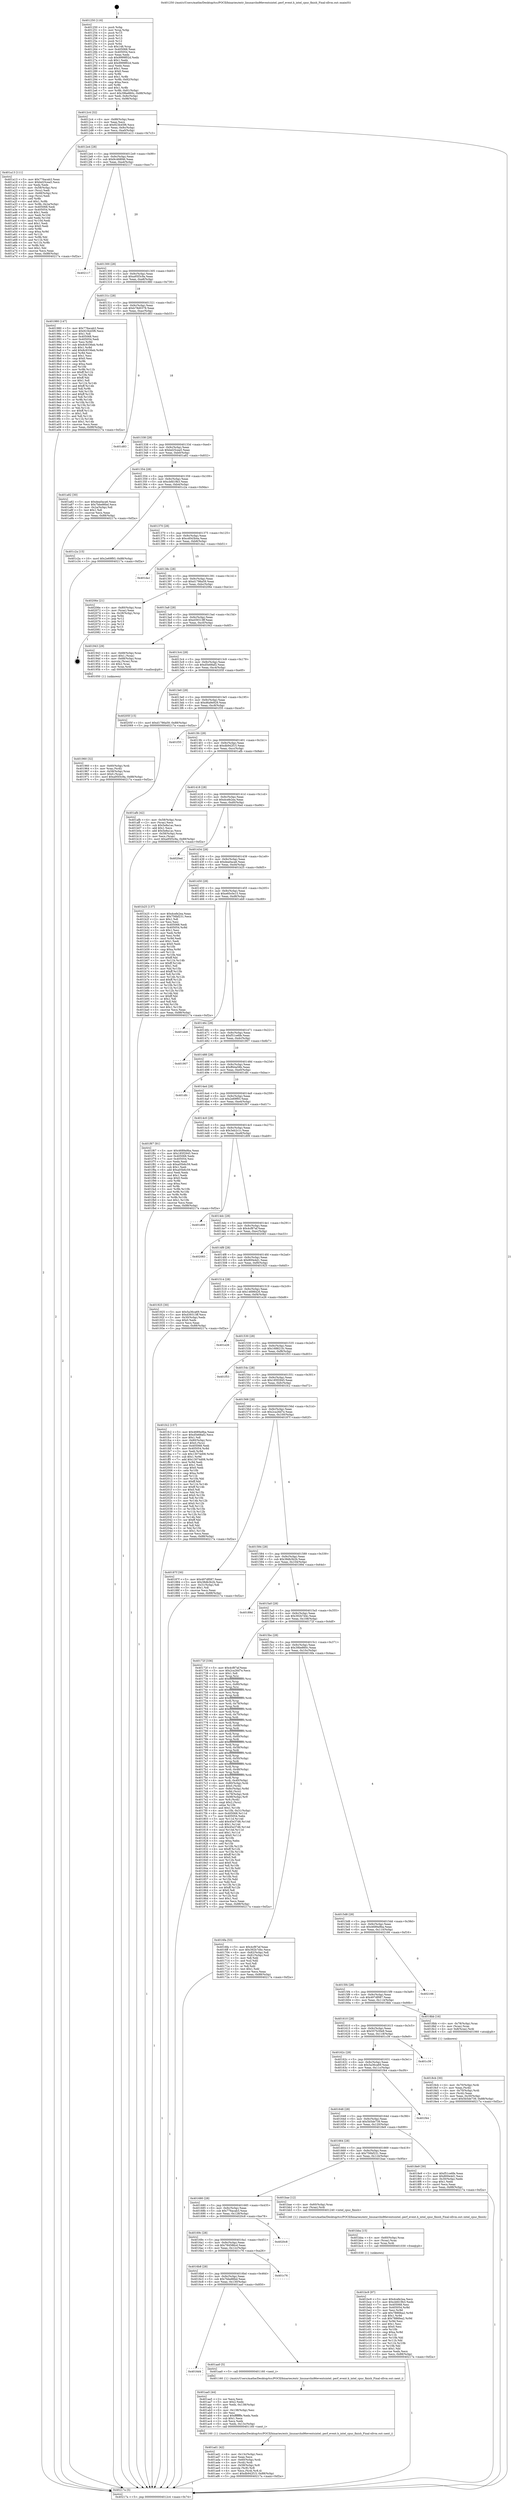 digraph "0x401250" {
  label = "0x401250 (/mnt/c/Users/mathe/Desktop/tcc/POCII/binaries/extr_linuxarchx86eventsintel..perf_event.h_intel_cpuc_finish_Final-ollvm.out::main(0))"
  labelloc = "t"
  node[shape=record]

  Entry [label="",width=0.3,height=0.3,shape=circle,fillcolor=black,style=filled]
  "0x4012c4" [label="{
     0x4012c4 [32]\l
     | [instrs]\l
     &nbsp;&nbsp;0x4012c4 \<+6\>: mov -0x88(%rbp),%eax\l
     &nbsp;&nbsp;0x4012ca \<+2\>: mov %eax,%ecx\l
     &nbsp;&nbsp;0x4012cc \<+6\>: sub $0x923b45f6,%ecx\l
     &nbsp;&nbsp;0x4012d2 \<+6\>: mov %eax,-0x9c(%rbp)\l
     &nbsp;&nbsp;0x4012d8 \<+6\>: mov %ecx,-0xa0(%rbp)\l
     &nbsp;&nbsp;0x4012de \<+6\>: je 0000000000401a13 \<main+0x7c3\>\l
  }"]
  "0x401a13" [label="{
     0x401a13 [111]\l
     | [instrs]\l
     &nbsp;&nbsp;0x401a13 \<+5\>: mov $0x776acab3,%eax\l
     &nbsp;&nbsp;0x401a18 \<+5\>: mov $0xbd25cea5,%ecx\l
     &nbsp;&nbsp;0x401a1d \<+2\>: xor %edx,%edx\l
     &nbsp;&nbsp;0x401a1f \<+4\>: mov -0x58(%rbp),%rsi\l
     &nbsp;&nbsp;0x401a23 \<+2\>: mov (%rsi),%edi\l
     &nbsp;&nbsp;0x401a25 \<+4\>: mov -0x68(%rbp),%rsi\l
     &nbsp;&nbsp;0x401a29 \<+2\>: cmp (%rsi),%edi\l
     &nbsp;&nbsp;0x401a2b \<+4\>: setl %r8b\l
     &nbsp;&nbsp;0x401a2f \<+4\>: and $0x1,%r8b\l
     &nbsp;&nbsp;0x401a33 \<+4\>: mov %r8b,-0x2a(%rbp)\l
     &nbsp;&nbsp;0x401a37 \<+7\>: mov 0x405068,%edi\l
     &nbsp;&nbsp;0x401a3e \<+8\>: mov 0x405054,%r9d\l
     &nbsp;&nbsp;0x401a46 \<+3\>: sub $0x1,%edx\l
     &nbsp;&nbsp;0x401a49 \<+3\>: mov %edi,%r10d\l
     &nbsp;&nbsp;0x401a4c \<+3\>: add %edx,%r10d\l
     &nbsp;&nbsp;0x401a4f \<+4\>: imul %r10d,%edi\l
     &nbsp;&nbsp;0x401a53 \<+3\>: and $0x1,%edi\l
     &nbsp;&nbsp;0x401a56 \<+3\>: cmp $0x0,%edi\l
     &nbsp;&nbsp;0x401a59 \<+4\>: sete %r8b\l
     &nbsp;&nbsp;0x401a5d \<+4\>: cmp $0xa,%r9d\l
     &nbsp;&nbsp;0x401a61 \<+4\>: setl %r11b\l
     &nbsp;&nbsp;0x401a65 \<+3\>: mov %r8b,%bl\l
     &nbsp;&nbsp;0x401a68 \<+3\>: and %r11b,%bl\l
     &nbsp;&nbsp;0x401a6b \<+3\>: xor %r11b,%r8b\l
     &nbsp;&nbsp;0x401a6e \<+3\>: or %r8b,%bl\l
     &nbsp;&nbsp;0x401a71 \<+3\>: test $0x1,%bl\l
     &nbsp;&nbsp;0x401a74 \<+3\>: cmovne %ecx,%eax\l
     &nbsp;&nbsp;0x401a77 \<+6\>: mov %eax,-0x88(%rbp)\l
     &nbsp;&nbsp;0x401a7d \<+5\>: jmp 000000000040217a \<main+0xf2a\>\l
  }"]
  "0x4012e4" [label="{
     0x4012e4 [28]\l
     | [instrs]\l
     &nbsp;&nbsp;0x4012e4 \<+5\>: jmp 00000000004012e9 \<main+0x99\>\l
     &nbsp;&nbsp;0x4012e9 \<+6\>: mov -0x9c(%rbp),%eax\l
     &nbsp;&nbsp;0x4012ef \<+5\>: sub $0x9c468f46,%eax\l
     &nbsp;&nbsp;0x4012f4 \<+6\>: mov %eax,-0xa4(%rbp)\l
     &nbsp;&nbsp;0x4012fa \<+6\>: je 0000000000402117 \<main+0xec7\>\l
  }"]
  Exit [label="",width=0.3,height=0.3,shape=circle,fillcolor=black,style=filled,peripheries=2]
  "0x402117" [label="{
     0x402117\l
  }", style=dashed]
  "0x401300" [label="{
     0x401300 [28]\l
     | [instrs]\l
     &nbsp;&nbsp;0x401300 \<+5\>: jmp 0000000000401305 \<main+0xb5\>\l
     &nbsp;&nbsp;0x401305 \<+6\>: mov -0x9c(%rbp),%eax\l
     &nbsp;&nbsp;0x40130b \<+5\>: sub $0xa95f3c9a,%eax\l
     &nbsp;&nbsp;0x401310 \<+6\>: mov %eax,-0xa8(%rbp)\l
     &nbsp;&nbsp;0x401316 \<+6\>: je 0000000000401980 \<main+0x730\>\l
  }"]
  "0x401bc9" [label="{
     0x401bc9 [97]\l
     | [instrs]\l
     &nbsp;&nbsp;0x401bc9 \<+5\>: mov $0xdcefe2ea,%ecx\l
     &nbsp;&nbsp;0x401bce \<+5\>: mov $0xcbfd19b3,%edx\l
     &nbsp;&nbsp;0x401bd3 \<+7\>: mov 0x405068,%esi\l
     &nbsp;&nbsp;0x401bda \<+8\>: mov 0x405054,%r8d\l
     &nbsp;&nbsp;0x401be2 \<+3\>: mov %esi,%r9d\l
     &nbsp;&nbsp;0x401be5 \<+7\>: add $0x7886fea2,%r9d\l
     &nbsp;&nbsp;0x401bec \<+4\>: sub $0x1,%r9d\l
     &nbsp;&nbsp;0x401bf0 \<+7\>: sub $0x7886fea2,%r9d\l
     &nbsp;&nbsp;0x401bf7 \<+4\>: imul %r9d,%esi\l
     &nbsp;&nbsp;0x401bfb \<+3\>: and $0x1,%esi\l
     &nbsp;&nbsp;0x401bfe \<+3\>: cmp $0x0,%esi\l
     &nbsp;&nbsp;0x401c01 \<+4\>: sete %r10b\l
     &nbsp;&nbsp;0x401c05 \<+4\>: cmp $0xa,%r8d\l
     &nbsp;&nbsp;0x401c09 \<+4\>: setl %r11b\l
     &nbsp;&nbsp;0x401c0d \<+3\>: mov %r10b,%bl\l
     &nbsp;&nbsp;0x401c10 \<+3\>: and %r11b,%bl\l
     &nbsp;&nbsp;0x401c13 \<+3\>: xor %r11b,%r10b\l
     &nbsp;&nbsp;0x401c16 \<+3\>: or %r10b,%bl\l
     &nbsp;&nbsp;0x401c19 \<+3\>: test $0x1,%bl\l
     &nbsp;&nbsp;0x401c1c \<+3\>: cmovne %edx,%ecx\l
     &nbsp;&nbsp;0x401c1f \<+6\>: mov %ecx,-0x88(%rbp)\l
     &nbsp;&nbsp;0x401c25 \<+5\>: jmp 000000000040217a \<main+0xf2a\>\l
  }"]
  "0x401980" [label="{
     0x401980 [147]\l
     | [instrs]\l
     &nbsp;&nbsp;0x401980 \<+5\>: mov $0x776acab3,%eax\l
     &nbsp;&nbsp;0x401985 \<+5\>: mov $0x923b45f6,%ecx\l
     &nbsp;&nbsp;0x40198a \<+2\>: mov $0x1,%dl\l
     &nbsp;&nbsp;0x40198c \<+7\>: mov 0x405068,%esi\l
     &nbsp;&nbsp;0x401993 \<+7\>: mov 0x405054,%edi\l
     &nbsp;&nbsp;0x40199a \<+3\>: mov %esi,%r8d\l
     &nbsp;&nbsp;0x40199d \<+7\>: sub $0x8c9336eb,%r8d\l
     &nbsp;&nbsp;0x4019a4 \<+4\>: sub $0x1,%r8d\l
     &nbsp;&nbsp;0x4019a8 \<+7\>: add $0x8c9336eb,%r8d\l
     &nbsp;&nbsp;0x4019af \<+4\>: imul %r8d,%esi\l
     &nbsp;&nbsp;0x4019b3 \<+3\>: and $0x1,%esi\l
     &nbsp;&nbsp;0x4019b6 \<+3\>: cmp $0x0,%esi\l
     &nbsp;&nbsp;0x4019b9 \<+4\>: sete %r9b\l
     &nbsp;&nbsp;0x4019bd \<+3\>: cmp $0xa,%edi\l
     &nbsp;&nbsp;0x4019c0 \<+4\>: setl %r10b\l
     &nbsp;&nbsp;0x4019c4 \<+3\>: mov %r9b,%r11b\l
     &nbsp;&nbsp;0x4019c7 \<+4\>: xor $0xff,%r11b\l
     &nbsp;&nbsp;0x4019cb \<+3\>: mov %r10b,%bl\l
     &nbsp;&nbsp;0x4019ce \<+3\>: xor $0xff,%bl\l
     &nbsp;&nbsp;0x4019d1 \<+3\>: xor $0x1,%dl\l
     &nbsp;&nbsp;0x4019d4 \<+3\>: mov %r11b,%r14b\l
     &nbsp;&nbsp;0x4019d7 \<+4\>: and $0xff,%r14b\l
     &nbsp;&nbsp;0x4019db \<+3\>: and %dl,%r9b\l
     &nbsp;&nbsp;0x4019de \<+3\>: mov %bl,%r15b\l
     &nbsp;&nbsp;0x4019e1 \<+4\>: and $0xff,%r15b\l
     &nbsp;&nbsp;0x4019e5 \<+3\>: and %dl,%r10b\l
     &nbsp;&nbsp;0x4019e8 \<+3\>: or %r9b,%r14b\l
     &nbsp;&nbsp;0x4019eb \<+3\>: or %r10b,%r15b\l
     &nbsp;&nbsp;0x4019ee \<+3\>: xor %r15b,%r14b\l
     &nbsp;&nbsp;0x4019f1 \<+3\>: or %bl,%r11b\l
     &nbsp;&nbsp;0x4019f4 \<+4\>: xor $0xff,%r11b\l
     &nbsp;&nbsp;0x4019f8 \<+3\>: or $0x1,%dl\l
     &nbsp;&nbsp;0x4019fb \<+3\>: and %dl,%r11b\l
     &nbsp;&nbsp;0x4019fe \<+3\>: or %r11b,%r14b\l
     &nbsp;&nbsp;0x401a01 \<+4\>: test $0x1,%r14b\l
     &nbsp;&nbsp;0x401a05 \<+3\>: cmovne %ecx,%eax\l
     &nbsp;&nbsp;0x401a08 \<+6\>: mov %eax,-0x88(%rbp)\l
     &nbsp;&nbsp;0x401a0e \<+5\>: jmp 000000000040217a \<main+0xf2a\>\l
  }"]
  "0x40131c" [label="{
     0x40131c [28]\l
     | [instrs]\l
     &nbsp;&nbsp;0x40131c \<+5\>: jmp 0000000000401321 \<main+0xd1\>\l
     &nbsp;&nbsp;0x401321 \<+6\>: mov -0x9c(%rbp),%eax\l
     &nbsp;&nbsp;0x401327 \<+5\>: sub $0xb78d0378,%eax\l
     &nbsp;&nbsp;0x40132c \<+6\>: mov %eax,-0xac(%rbp)\l
     &nbsp;&nbsp;0x401332 \<+6\>: je 0000000000401d83 \<main+0xb33\>\l
  }"]
  "0x401bba" [label="{
     0x401bba [15]\l
     | [instrs]\l
     &nbsp;&nbsp;0x401bba \<+4\>: mov -0x60(%rbp),%rax\l
     &nbsp;&nbsp;0x401bbe \<+3\>: mov (%rax),%rax\l
     &nbsp;&nbsp;0x401bc1 \<+3\>: mov %rax,%rdi\l
     &nbsp;&nbsp;0x401bc4 \<+5\>: call 0000000000401030 \<free@plt\>\l
     | [calls]\l
     &nbsp;&nbsp;0x401030 \{1\} (unknown)\l
  }"]
  "0x401d83" [label="{
     0x401d83\l
  }", style=dashed]
  "0x401338" [label="{
     0x401338 [28]\l
     | [instrs]\l
     &nbsp;&nbsp;0x401338 \<+5\>: jmp 000000000040133d \<main+0xed\>\l
     &nbsp;&nbsp;0x40133d \<+6\>: mov -0x9c(%rbp),%eax\l
     &nbsp;&nbsp;0x401343 \<+5\>: sub $0xbd25cea5,%eax\l
     &nbsp;&nbsp;0x401348 \<+6\>: mov %eax,-0xb0(%rbp)\l
     &nbsp;&nbsp;0x40134e \<+6\>: je 0000000000401a82 \<main+0x832\>\l
  }"]
  "0x401ad1" [label="{
     0x401ad1 [42]\l
     | [instrs]\l
     &nbsp;&nbsp;0x401ad1 \<+6\>: mov -0x13c(%rbp),%ecx\l
     &nbsp;&nbsp;0x401ad7 \<+3\>: imul %eax,%ecx\l
     &nbsp;&nbsp;0x401ada \<+4\>: mov -0x60(%rbp),%rdi\l
     &nbsp;&nbsp;0x401ade \<+3\>: mov (%rdi),%rdi\l
     &nbsp;&nbsp;0x401ae1 \<+4\>: mov -0x58(%rbp),%r8\l
     &nbsp;&nbsp;0x401ae5 \<+3\>: movslq (%r8),%r8\l
     &nbsp;&nbsp;0x401ae8 \<+4\>: mov %ecx,(%rdi,%r8,4)\l
     &nbsp;&nbsp;0x401aec \<+10\>: movl $0xdb942f15,-0x88(%rbp)\l
     &nbsp;&nbsp;0x401af6 \<+5\>: jmp 000000000040217a \<main+0xf2a\>\l
  }"]
  "0x401a82" [label="{
     0x401a82 [30]\l
     | [instrs]\l
     &nbsp;&nbsp;0x401a82 \<+5\>: mov $0xdea0aca6,%eax\l
     &nbsp;&nbsp;0x401a87 \<+5\>: mov $0x7bbe86bd,%ecx\l
     &nbsp;&nbsp;0x401a8c \<+3\>: mov -0x2a(%rbp),%dl\l
     &nbsp;&nbsp;0x401a8f \<+3\>: test $0x1,%dl\l
     &nbsp;&nbsp;0x401a92 \<+3\>: cmovne %ecx,%eax\l
     &nbsp;&nbsp;0x401a95 \<+6\>: mov %eax,-0x88(%rbp)\l
     &nbsp;&nbsp;0x401a9b \<+5\>: jmp 000000000040217a \<main+0xf2a\>\l
  }"]
  "0x401354" [label="{
     0x401354 [28]\l
     | [instrs]\l
     &nbsp;&nbsp;0x401354 \<+5\>: jmp 0000000000401359 \<main+0x109\>\l
     &nbsp;&nbsp;0x401359 \<+6\>: mov -0x9c(%rbp),%eax\l
     &nbsp;&nbsp;0x40135f \<+5\>: sub $0xcbfd19b3,%eax\l
     &nbsp;&nbsp;0x401364 \<+6\>: mov %eax,-0xb4(%rbp)\l
     &nbsp;&nbsp;0x40136a \<+6\>: je 0000000000401c2a \<main+0x9da\>\l
  }"]
  "0x401aa5" [label="{
     0x401aa5 [44]\l
     | [instrs]\l
     &nbsp;&nbsp;0x401aa5 \<+2\>: xor %ecx,%ecx\l
     &nbsp;&nbsp;0x401aa7 \<+5\>: mov $0x2,%edx\l
     &nbsp;&nbsp;0x401aac \<+6\>: mov %edx,-0x138(%rbp)\l
     &nbsp;&nbsp;0x401ab2 \<+1\>: cltd\l
     &nbsp;&nbsp;0x401ab3 \<+6\>: mov -0x138(%rbp),%esi\l
     &nbsp;&nbsp;0x401ab9 \<+2\>: idiv %esi\l
     &nbsp;&nbsp;0x401abb \<+6\>: imul $0xfffffffe,%edx,%edx\l
     &nbsp;&nbsp;0x401ac1 \<+3\>: sub $0x1,%ecx\l
     &nbsp;&nbsp;0x401ac4 \<+2\>: sub %ecx,%edx\l
     &nbsp;&nbsp;0x401ac6 \<+6\>: mov %edx,-0x13c(%rbp)\l
     &nbsp;&nbsp;0x401acc \<+5\>: call 0000000000401160 \<next_i\>\l
     | [calls]\l
     &nbsp;&nbsp;0x401160 \{1\} (/mnt/c/Users/mathe/Desktop/tcc/POCII/binaries/extr_linuxarchx86eventsintel..perf_event.h_intel_cpuc_finish_Final-ollvm.out::next_i)\l
  }"]
  "0x401c2a" [label="{
     0x401c2a [15]\l
     | [instrs]\l
     &nbsp;&nbsp;0x401c2a \<+10\>: movl $0x2e69f93,-0x88(%rbp)\l
     &nbsp;&nbsp;0x401c34 \<+5\>: jmp 000000000040217a \<main+0xf2a\>\l
  }"]
  "0x401370" [label="{
     0x401370 [28]\l
     | [instrs]\l
     &nbsp;&nbsp;0x401370 \<+5\>: jmp 0000000000401375 \<main+0x125\>\l
     &nbsp;&nbsp;0x401375 \<+6\>: mov -0x9c(%rbp),%eax\l
     &nbsp;&nbsp;0x40137b \<+5\>: sub $0xcd043b4a,%eax\l
     &nbsp;&nbsp;0x401380 \<+6\>: mov %eax,-0xb8(%rbp)\l
     &nbsp;&nbsp;0x401386 \<+6\>: je 0000000000401da1 \<main+0xb51\>\l
  }"]
  "0x4016d4" [label="{
     0x4016d4\l
  }", style=dashed]
  "0x401da1" [label="{
     0x401da1\l
  }", style=dashed]
  "0x40138c" [label="{
     0x40138c [28]\l
     | [instrs]\l
     &nbsp;&nbsp;0x40138c \<+5\>: jmp 0000000000401391 \<main+0x141\>\l
     &nbsp;&nbsp;0x401391 \<+6\>: mov -0x9c(%rbp),%eax\l
     &nbsp;&nbsp;0x401397 \<+5\>: sub $0xd1786a59,%eax\l
     &nbsp;&nbsp;0x40139c \<+6\>: mov %eax,-0xbc(%rbp)\l
     &nbsp;&nbsp;0x4013a2 \<+6\>: je 000000000040206e \<main+0xe1e\>\l
  }"]
  "0x401aa0" [label="{
     0x401aa0 [5]\l
     | [instrs]\l
     &nbsp;&nbsp;0x401aa0 \<+5\>: call 0000000000401160 \<next_i\>\l
     | [calls]\l
     &nbsp;&nbsp;0x401160 \{1\} (/mnt/c/Users/mathe/Desktop/tcc/POCII/binaries/extr_linuxarchx86eventsintel..perf_event.h_intel_cpuc_finish_Final-ollvm.out::next_i)\l
  }"]
  "0x40206e" [label="{
     0x40206e [21]\l
     | [instrs]\l
     &nbsp;&nbsp;0x40206e \<+4\>: mov -0x80(%rbp),%rax\l
     &nbsp;&nbsp;0x402072 \<+2\>: mov (%rax),%eax\l
     &nbsp;&nbsp;0x402074 \<+4\>: lea -0x28(%rbp),%rsp\l
     &nbsp;&nbsp;0x402078 \<+1\>: pop %rbx\l
     &nbsp;&nbsp;0x402079 \<+2\>: pop %r12\l
     &nbsp;&nbsp;0x40207b \<+2\>: pop %r13\l
     &nbsp;&nbsp;0x40207d \<+2\>: pop %r14\l
     &nbsp;&nbsp;0x40207f \<+2\>: pop %r15\l
     &nbsp;&nbsp;0x402081 \<+1\>: pop %rbp\l
     &nbsp;&nbsp;0x402082 \<+1\>: ret\l
  }"]
  "0x4013a8" [label="{
     0x4013a8 [28]\l
     | [instrs]\l
     &nbsp;&nbsp;0x4013a8 \<+5\>: jmp 00000000004013ad \<main+0x15d\>\l
     &nbsp;&nbsp;0x4013ad \<+6\>: mov -0x9c(%rbp),%eax\l
     &nbsp;&nbsp;0x4013b3 \<+5\>: sub $0xd39313ff,%eax\l
     &nbsp;&nbsp;0x4013b8 \<+6\>: mov %eax,-0xc0(%rbp)\l
     &nbsp;&nbsp;0x4013be \<+6\>: je 0000000000401943 \<main+0x6f3\>\l
  }"]
  "0x4016b8" [label="{
     0x4016b8 [28]\l
     | [instrs]\l
     &nbsp;&nbsp;0x4016b8 \<+5\>: jmp 00000000004016bd \<main+0x46d\>\l
     &nbsp;&nbsp;0x4016bd \<+6\>: mov -0x9c(%rbp),%eax\l
     &nbsp;&nbsp;0x4016c3 \<+5\>: sub $0x7bbe86bd,%eax\l
     &nbsp;&nbsp;0x4016c8 \<+6\>: mov %eax,-0x130(%rbp)\l
     &nbsp;&nbsp;0x4016ce \<+6\>: je 0000000000401aa0 \<main+0x850\>\l
  }"]
  "0x401943" [label="{
     0x401943 [29]\l
     | [instrs]\l
     &nbsp;&nbsp;0x401943 \<+4\>: mov -0x68(%rbp),%rax\l
     &nbsp;&nbsp;0x401947 \<+6\>: movl $0x1,(%rax)\l
     &nbsp;&nbsp;0x40194d \<+4\>: mov -0x68(%rbp),%rax\l
     &nbsp;&nbsp;0x401951 \<+3\>: movslq (%rax),%rax\l
     &nbsp;&nbsp;0x401954 \<+4\>: shl $0x2,%rax\l
     &nbsp;&nbsp;0x401958 \<+3\>: mov %rax,%rdi\l
     &nbsp;&nbsp;0x40195b \<+5\>: call 0000000000401050 \<malloc@plt\>\l
     | [calls]\l
     &nbsp;&nbsp;0x401050 \{1\} (unknown)\l
  }"]
  "0x4013c4" [label="{
     0x4013c4 [28]\l
     | [instrs]\l
     &nbsp;&nbsp;0x4013c4 \<+5\>: jmp 00000000004013c9 \<main+0x179\>\l
     &nbsp;&nbsp;0x4013c9 \<+6\>: mov -0x9c(%rbp),%eax\l
     &nbsp;&nbsp;0x4013cf \<+5\>: sub $0xd5e68af2,%eax\l
     &nbsp;&nbsp;0x4013d4 \<+6\>: mov %eax,-0xc4(%rbp)\l
     &nbsp;&nbsp;0x4013da \<+6\>: je 000000000040205f \<main+0xe0f\>\l
  }"]
  "0x401c76" [label="{
     0x401c76\l
  }", style=dashed]
  "0x40205f" [label="{
     0x40205f [15]\l
     | [instrs]\l
     &nbsp;&nbsp;0x40205f \<+10\>: movl $0xd1786a59,-0x88(%rbp)\l
     &nbsp;&nbsp;0x402069 \<+5\>: jmp 000000000040217a \<main+0xf2a\>\l
  }"]
  "0x4013e0" [label="{
     0x4013e0 [28]\l
     | [instrs]\l
     &nbsp;&nbsp;0x4013e0 \<+5\>: jmp 00000000004013e5 \<main+0x195\>\l
     &nbsp;&nbsp;0x4013e5 \<+6\>: mov -0x9c(%rbp),%eax\l
     &nbsp;&nbsp;0x4013eb \<+5\>: sub $0xd6a9e929,%eax\l
     &nbsp;&nbsp;0x4013f0 \<+6\>: mov %eax,-0xc8(%rbp)\l
     &nbsp;&nbsp;0x4013f6 \<+6\>: je 0000000000401f35 \<main+0xce5\>\l
  }"]
  "0x40169c" [label="{
     0x40169c [28]\l
     | [instrs]\l
     &nbsp;&nbsp;0x40169c \<+5\>: jmp 00000000004016a1 \<main+0x451\>\l
     &nbsp;&nbsp;0x4016a1 \<+6\>: mov -0x9c(%rbp),%eax\l
     &nbsp;&nbsp;0x4016a7 \<+5\>: sub $0x784586cd,%eax\l
     &nbsp;&nbsp;0x4016ac \<+6\>: mov %eax,-0x12c(%rbp)\l
     &nbsp;&nbsp;0x4016b2 \<+6\>: je 0000000000401c76 \<main+0xa26\>\l
  }"]
  "0x401f35" [label="{
     0x401f35\l
  }", style=dashed]
  "0x4013fc" [label="{
     0x4013fc [28]\l
     | [instrs]\l
     &nbsp;&nbsp;0x4013fc \<+5\>: jmp 0000000000401401 \<main+0x1b1\>\l
     &nbsp;&nbsp;0x401401 \<+6\>: mov -0x9c(%rbp),%eax\l
     &nbsp;&nbsp;0x401407 \<+5\>: sub $0xdb942f15,%eax\l
     &nbsp;&nbsp;0x40140c \<+6\>: mov %eax,-0xcc(%rbp)\l
     &nbsp;&nbsp;0x401412 \<+6\>: je 0000000000401afb \<main+0x8ab\>\l
  }"]
  "0x4020c8" [label="{
     0x4020c8\l
  }", style=dashed]
  "0x401afb" [label="{
     0x401afb [42]\l
     | [instrs]\l
     &nbsp;&nbsp;0x401afb \<+4\>: mov -0x58(%rbp),%rax\l
     &nbsp;&nbsp;0x401aff \<+2\>: mov (%rax),%ecx\l
     &nbsp;&nbsp;0x401b01 \<+6\>: sub $0x5e8a1ac,%ecx\l
     &nbsp;&nbsp;0x401b07 \<+3\>: add $0x1,%ecx\l
     &nbsp;&nbsp;0x401b0a \<+6\>: add $0x5e8a1ac,%ecx\l
     &nbsp;&nbsp;0x401b10 \<+4\>: mov -0x58(%rbp),%rax\l
     &nbsp;&nbsp;0x401b14 \<+2\>: mov %ecx,(%rax)\l
     &nbsp;&nbsp;0x401b16 \<+10\>: movl $0xa95f3c9a,-0x88(%rbp)\l
     &nbsp;&nbsp;0x401b20 \<+5\>: jmp 000000000040217a \<main+0xf2a\>\l
  }"]
  "0x401418" [label="{
     0x401418 [28]\l
     | [instrs]\l
     &nbsp;&nbsp;0x401418 \<+5\>: jmp 000000000040141d \<main+0x1cd\>\l
     &nbsp;&nbsp;0x40141d \<+6\>: mov -0x9c(%rbp),%eax\l
     &nbsp;&nbsp;0x401423 \<+5\>: sub $0xdcefe2ea,%eax\l
     &nbsp;&nbsp;0x401428 \<+6\>: mov %eax,-0xd0(%rbp)\l
     &nbsp;&nbsp;0x40142e \<+6\>: je 00000000004020ed \<main+0xe9d\>\l
  }"]
  "0x401680" [label="{
     0x401680 [28]\l
     | [instrs]\l
     &nbsp;&nbsp;0x401680 \<+5\>: jmp 0000000000401685 \<main+0x435\>\l
     &nbsp;&nbsp;0x401685 \<+6\>: mov -0x9c(%rbp),%eax\l
     &nbsp;&nbsp;0x40168b \<+5\>: sub $0x776acab3,%eax\l
     &nbsp;&nbsp;0x401690 \<+6\>: mov %eax,-0x128(%rbp)\l
     &nbsp;&nbsp;0x401696 \<+6\>: je 00000000004020c8 \<main+0xe78\>\l
  }"]
  "0x4020ed" [label="{
     0x4020ed\l
  }", style=dashed]
  "0x401434" [label="{
     0x401434 [28]\l
     | [instrs]\l
     &nbsp;&nbsp;0x401434 \<+5\>: jmp 0000000000401439 \<main+0x1e9\>\l
     &nbsp;&nbsp;0x401439 \<+6\>: mov -0x9c(%rbp),%eax\l
     &nbsp;&nbsp;0x40143f \<+5\>: sub $0xdea0aca6,%eax\l
     &nbsp;&nbsp;0x401444 \<+6\>: mov %eax,-0xd4(%rbp)\l
     &nbsp;&nbsp;0x40144a \<+6\>: je 0000000000401b25 \<main+0x8d5\>\l
  }"]
  "0x401bae" [label="{
     0x401bae [12]\l
     | [instrs]\l
     &nbsp;&nbsp;0x401bae \<+4\>: mov -0x60(%rbp),%rax\l
     &nbsp;&nbsp;0x401bb2 \<+3\>: mov (%rax),%rdi\l
     &nbsp;&nbsp;0x401bb5 \<+5\>: call 0000000000401240 \<intel_cpuc_finish\>\l
     | [calls]\l
     &nbsp;&nbsp;0x401240 \{1\} (/mnt/c/Users/mathe/Desktop/tcc/POCII/binaries/extr_linuxarchx86eventsintel..perf_event.h_intel_cpuc_finish_Final-ollvm.out::intel_cpuc_finish)\l
  }"]
  "0x401b25" [label="{
     0x401b25 [137]\l
     | [instrs]\l
     &nbsp;&nbsp;0x401b25 \<+5\>: mov $0xdcefe2ea,%eax\l
     &nbsp;&nbsp;0x401b2a \<+5\>: mov $0x756bf231,%ecx\l
     &nbsp;&nbsp;0x401b2f \<+2\>: mov $0x1,%dl\l
     &nbsp;&nbsp;0x401b31 \<+2\>: xor %esi,%esi\l
     &nbsp;&nbsp;0x401b33 \<+7\>: mov 0x405068,%edi\l
     &nbsp;&nbsp;0x401b3a \<+8\>: mov 0x405054,%r8d\l
     &nbsp;&nbsp;0x401b42 \<+3\>: sub $0x1,%esi\l
     &nbsp;&nbsp;0x401b45 \<+3\>: mov %edi,%r9d\l
     &nbsp;&nbsp;0x401b48 \<+3\>: add %esi,%r9d\l
     &nbsp;&nbsp;0x401b4b \<+4\>: imul %r9d,%edi\l
     &nbsp;&nbsp;0x401b4f \<+3\>: and $0x1,%edi\l
     &nbsp;&nbsp;0x401b52 \<+3\>: cmp $0x0,%edi\l
     &nbsp;&nbsp;0x401b55 \<+4\>: sete %r10b\l
     &nbsp;&nbsp;0x401b59 \<+4\>: cmp $0xa,%r8d\l
     &nbsp;&nbsp;0x401b5d \<+4\>: setl %r11b\l
     &nbsp;&nbsp;0x401b61 \<+3\>: mov %r10b,%bl\l
     &nbsp;&nbsp;0x401b64 \<+3\>: xor $0xff,%bl\l
     &nbsp;&nbsp;0x401b67 \<+3\>: mov %r11b,%r14b\l
     &nbsp;&nbsp;0x401b6a \<+4\>: xor $0xff,%r14b\l
     &nbsp;&nbsp;0x401b6e \<+3\>: xor $0x1,%dl\l
     &nbsp;&nbsp;0x401b71 \<+3\>: mov %bl,%r15b\l
     &nbsp;&nbsp;0x401b74 \<+4\>: and $0xff,%r15b\l
     &nbsp;&nbsp;0x401b78 \<+3\>: and %dl,%r10b\l
     &nbsp;&nbsp;0x401b7b \<+3\>: mov %r14b,%r12b\l
     &nbsp;&nbsp;0x401b7e \<+4\>: and $0xff,%r12b\l
     &nbsp;&nbsp;0x401b82 \<+3\>: and %dl,%r11b\l
     &nbsp;&nbsp;0x401b85 \<+3\>: or %r10b,%r15b\l
     &nbsp;&nbsp;0x401b88 \<+3\>: or %r11b,%r12b\l
     &nbsp;&nbsp;0x401b8b \<+3\>: xor %r12b,%r15b\l
     &nbsp;&nbsp;0x401b8e \<+3\>: or %r14b,%bl\l
     &nbsp;&nbsp;0x401b91 \<+3\>: xor $0xff,%bl\l
     &nbsp;&nbsp;0x401b94 \<+3\>: or $0x1,%dl\l
     &nbsp;&nbsp;0x401b97 \<+2\>: and %dl,%bl\l
     &nbsp;&nbsp;0x401b99 \<+3\>: or %bl,%r15b\l
     &nbsp;&nbsp;0x401b9c \<+4\>: test $0x1,%r15b\l
     &nbsp;&nbsp;0x401ba0 \<+3\>: cmovne %ecx,%eax\l
     &nbsp;&nbsp;0x401ba3 \<+6\>: mov %eax,-0x88(%rbp)\l
     &nbsp;&nbsp;0x401ba9 \<+5\>: jmp 000000000040217a \<main+0xf2a\>\l
  }"]
  "0x401450" [label="{
     0x401450 [28]\l
     | [instrs]\l
     &nbsp;&nbsp;0x401450 \<+5\>: jmp 0000000000401455 \<main+0x205\>\l
     &nbsp;&nbsp;0x401455 \<+6\>: mov -0x9c(%rbp),%eax\l
     &nbsp;&nbsp;0x40145b \<+5\>: sub $0xe60c0e15,%eax\l
     &nbsp;&nbsp;0x401460 \<+6\>: mov %eax,-0xd8(%rbp)\l
     &nbsp;&nbsp;0x401466 \<+6\>: je 0000000000401eb9 \<main+0xc69\>\l
  }"]
  "0x401960" [label="{
     0x401960 [32]\l
     | [instrs]\l
     &nbsp;&nbsp;0x401960 \<+4\>: mov -0x60(%rbp),%rdi\l
     &nbsp;&nbsp;0x401964 \<+3\>: mov %rax,(%rdi)\l
     &nbsp;&nbsp;0x401967 \<+4\>: mov -0x58(%rbp),%rax\l
     &nbsp;&nbsp;0x40196b \<+6\>: movl $0x0,(%rax)\l
     &nbsp;&nbsp;0x401971 \<+10\>: movl $0xa95f3c9a,-0x88(%rbp)\l
     &nbsp;&nbsp;0x40197b \<+5\>: jmp 000000000040217a \<main+0xf2a\>\l
  }"]
  "0x401eb9" [label="{
     0x401eb9\l
  }", style=dashed]
  "0x40146c" [label="{
     0x40146c [28]\l
     | [instrs]\l
     &nbsp;&nbsp;0x40146c \<+5\>: jmp 0000000000401471 \<main+0x221\>\l
     &nbsp;&nbsp;0x401471 \<+6\>: mov -0x9c(%rbp),%eax\l
     &nbsp;&nbsp;0x401477 \<+5\>: sub $0xf51ce6fe,%eax\l
     &nbsp;&nbsp;0x40147c \<+6\>: mov %eax,-0xdc(%rbp)\l
     &nbsp;&nbsp;0x401482 \<+6\>: je 0000000000401907 \<main+0x6b7\>\l
  }"]
  "0x401664" [label="{
     0x401664 [28]\l
     | [instrs]\l
     &nbsp;&nbsp;0x401664 \<+5\>: jmp 0000000000401669 \<main+0x419\>\l
     &nbsp;&nbsp;0x401669 \<+6\>: mov -0x9c(%rbp),%eax\l
     &nbsp;&nbsp;0x40166f \<+5\>: sub $0x756bf231,%eax\l
     &nbsp;&nbsp;0x401674 \<+6\>: mov %eax,-0x124(%rbp)\l
     &nbsp;&nbsp;0x40167a \<+6\>: je 0000000000401bae \<main+0x95e\>\l
  }"]
  "0x401907" [label="{
     0x401907\l
  }", style=dashed]
  "0x401488" [label="{
     0x401488 [28]\l
     | [instrs]\l
     &nbsp;&nbsp;0x401488 \<+5\>: jmp 000000000040148d \<main+0x23d\>\l
     &nbsp;&nbsp;0x40148d \<+6\>: mov -0x9c(%rbp),%eax\l
     &nbsp;&nbsp;0x401493 \<+5\>: sub $0xff44a58b,%eax\l
     &nbsp;&nbsp;0x401498 \<+6\>: mov %eax,-0xe0(%rbp)\l
     &nbsp;&nbsp;0x40149e \<+6\>: je 0000000000401dfc \<main+0xbac\>\l
  }"]
  "0x4018e9" [label="{
     0x4018e9 [30]\l
     | [instrs]\l
     &nbsp;&nbsp;0x4018e9 \<+5\>: mov $0xf51ce6fe,%eax\l
     &nbsp;&nbsp;0x4018ee \<+5\>: mov $0x800e4d1,%ecx\l
     &nbsp;&nbsp;0x4018f3 \<+3\>: mov -0x30(%rbp),%edx\l
     &nbsp;&nbsp;0x4018f6 \<+3\>: cmp $0x1,%edx\l
     &nbsp;&nbsp;0x4018f9 \<+3\>: cmovl %ecx,%eax\l
     &nbsp;&nbsp;0x4018fc \<+6\>: mov %eax,-0x88(%rbp)\l
     &nbsp;&nbsp;0x401902 \<+5\>: jmp 000000000040217a \<main+0xf2a\>\l
  }"]
  "0x401dfc" [label="{
     0x401dfc\l
  }", style=dashed]
  "0x4014a4" [label="{
     0x4014a4 [28]\l
     | [instrs]\l
     &nbsp;&nbsp;0x4014a4 \<+5\>: jmp 00000000004014a9 \<main+0x259\>\l
     &nbsp;&nbsp;0x4014a9 \<+6\>: mov -0x9c(%rbp),%eax\l
     &nbsp;&nbsp;0x4014af \<+5\>: sub $0x2e69f93,%eax\l
     &nbsp;&nbsp;0x4014b4 \<+6\>: mov %eax,-0xe4(%rbp)\l
     &nbsp;&nbsp;0x4014ba \<+6\>: je 0000000000401f67 \<main+0xd17\>\l
  }"]
  "0x401648" [label="{
     0x401648 [28]\l
     | [instrs]\l
     &nbsp;&nbsp;0x401648 \<+5\>: jmp 000000000040164d \<main+0x3fd\>\l
     &nbsp;&nbsp;0x40164d \<+6\>: mov -0x9c(%rbp),%eax\l
     &nbsp;&nbsp;0x401653 \<+5\>: sub $0x5b5de739,%eax\l
     &nbsp;&nbsp;0x401658 \<+6\>: mov %eax,-0x120(%rbp)\l
     &nbsp;&nbsp;0x40165e \<+6\>: je 00000000004018e9 \<main+0x699\>\l
  }"]
  "0x401f67" [label="{
     0x401f67 [91]\l
     | [instrs]\l
     &nbsp;&nbsp;0x401f67 \<+5\>: mov $0x4689a9ba,%eax\l
     &nbsp;&nbsp;0x401f6c \<+5\>: mov $0x185f2945,%ecx\l
     &nbsp;&nbsp;0x401f71 \<+7\>: mov 0x405068,%edx\l
     &nbsp;&nbsp;0x401f78 \<+7\>: mov 0x405054,%esi\l
     &nbsp;&nbsp;0x401f7f \<+2\>: mov %edx,%edi\l
     &nbsp;&nbsp;0x401f81 \<+6\>: sub $0xa05b6c59,%edi\l
     &nbsp;&nbsp;0x401f87 \<+3\>: sub $0x1,%edi\l
     &nbsp;&nbsp;0x401f8a \<+6\>: add $0xa05b6c59,%edi\l
     &nbsp;&nbsp;0x401f90 \<+3\>: imul %edi,%edx\l
     &nbsp;&nbsp;0x401f93 \<+3\>: and $0x1,%edx\l
     &nbsp;&nbsp;0x401f96 \<+3\>: cmp $0x0,%edx\l
     &nbsp;&nbsp;0x401f99 \<+4\>: sete %r8b\l
     &nbsp;&nbsp;0x401f9d \<+3\>: cmp $0xa,%esi\l
     &nbsp;&nbsp;0x401fa0 \<+4\>: setl %r9b\l
     &nbsp;&nbsp;0x401fa4 \<+3\>: mov %r8b,%r10b\l
     &nbsp;&nbsp;0x401fa7 \<+3\>: and %r9b,%r10b\l
     &nbsp;&nbsp;0x401faa \<+3\>: xor %r9b,%r8b\l
     &nbsp;&nbsp;0x401fad \<+3\>: or %r8b,%r10b\l
     &nbsp;&nbsp;0x401fb0 \<+4\>: test $0x1,%r10b\l
     &nbsp;&nbsp;0x401fb4 \<+3\>: cmovne %ecx,%eax\l
     &nbsp;&nbsp;0x401fb7 \<+6\>: mov %eax,-0x88(%rbp)\l
     &nbsp;&nbsp;0x401fbd \<+5\>: jmp 000000000040217a \<main+0xf2a\>\l
  }"]
  "0x4014c0" [label="{
     0x4014c0 [28]\l
     | [instrs]\l
     &nbsp;&nbsp;0x4014c0 \<+5\>: jmp 00000000004014c5 \<main+0x275\>\l
     &nbsp;&nbsp;0x4014c5 \<+6\>: mov -0x9c(%rbp),%eax\l
     &nbsp;&nbsp;0x4014cb \<+5\>: sub $0x3eb2c1c,%eax\l
     &nbsp;&nbsp;0x4014d0 \<+6\>: mov %eax,-0xe8(%rbp)\l
     &nbsp;&nbsp;0x4014d6 \<+6\>: je 0000000000401d09 \<main+0xab9\>\l
  }"]
  "0x401f44" [label="{
     0x401f44\l
  }", style=dashed]
  "0x401d09" [label="{
     0x401d09\l
  }", style=dashed]
  "0x4014dc" [label="{
     0x4014dc [28]\l
     | [instrs]\l
     &nbsp;&nbsp;0x4014dc \<+5\>: jmp 00000000004014e1 \<main+0x291\>\l
     &nbsp;&nbsp;0x4014e1 \<+6\>: mov -0x9c(%rbp),%eax\l
     &nbsp;&nbsp;0x4014e7 \<+5\>: sub $0x4cf87af,%eax\l
     &nbsp;&nbsp;0x4014ec \<+6\>: mov %eax,-0xec(%rbp)\l
     &nbsp;&nbsp;0x4014f2 \<+6\>: je 0000000000402083 \<main+0xe33\>\l
  }"]
  "0x40162c" [label="{
     0x40162c [28]\l
     | [instrs]\l
     &nbsp;&nbsp;0x40162c \<+5\>: jmp 0000000000401631 \<main+0x3e1\>\l
     &nbsp;&nbsp;0x401631 \<+6\>: mov -0x9c(%rbp),%eax\l
     &nbsp;&nbsp;0x401637 \<+5\>: sub $0x5a36ca69,%eax\l
     &nbsp;&nbsp;0x40163c \<+6\>: mov %eax,-0x11c(%rbp)\l
     &nbsp;&nbsp;0x401642 \<+6\>: je 0000000000401f44 \<main+0xcf4\>\l
  }"]
  "0x402083" [label="{
     0x402083\l
  }", style=dashed]
  "0x4014f8" [label="{
     0x4014f8 [28]\l
     | [instrs]\l
     &nbsp;&nbsp;0x4014f8 \<+5\>: jmp 00000000004014fd \<main+0x2ad\>\l
     &nbsp;&nbsp;0x4014fd \<+6\>: mov -0x9c(%rbp),%eax\l
     &nbsp;&nbsp;0x401503 \<+5\>: sub $0x800e4d1,%eax\l
     &nbsp;&nbsp;0x401508 \<+6\>: mov %eax,-0xf0(%rbp)\l
     &nbsp;&nbsp;0x40150e \<+6\>: je 0000000000401925 \<main+0x6d5\>\l
  }"]
  "0x401c39" [label="{
     0x401c39\l
  }", style=dashed]
  "0x401925" [label="{
     0x401925 [30]\l
     | [instrs]\l
     &nbsp;&nbsp;0x401925 \<+5\>: mov $0x5a36ca69,%eax\l
     &nbsp;&nbsp;0x40192a \<+5\>: mov $0xd39313ff,%ecx\l
     &nbsp;&nbsp;0x40192f \<+3\>: mov -0x30(%rbp),%edx\l
     &nbsp;&nbsp;0x401932 \<+3\>: cmp $0x0,%edx\l
     &nbsp;&nbsp;0x401935 \<+3\>: cmove %ecx,%eax\l
     &nbsp;&nbsp;0x401938 \<+6\>: mov %eax,-0x88(%rbp)\l
     &nbsp;&nbsp;0x40193e \<+5\>: jmp 000000000040217a \<main+0xf2a\>\l
  }"]
  "0x401514" [label="{
     0x401514 [28]\l
     | [instrs]\l
     &nbsp;&nbsp;0x401514 \<+5\>: jmp 0000000000401519 \<main+0x2c9\>\l
     &nbsp;&nbsp;0x401519 \<+6\>: mov -0x9c(%rbp),%eax\l
     &nbsp;&nbsp;0x40151f \<+5\>: sub $0x14698426,%eax\l
     &nbsp;&nbsp;0x401524 \<+6\>: mov %eax,-0xf4(%rbp)\l
     &nbsp;&nbsp;0x40152a \<+6\>: je 0000000000401e26 \<main+0xbd6\>\l
  }"]
  "0x4018cb" [label="{
     0x4018cb [30]\l
     | [instrs]\l
     &nbsp;&nbsp;0x4018cb \<+4\>: mov -0x70(%rbp),%rdi\l
     &nbsp;&nbsp;0x4018cf \<+2\>: mov %eax,(%rdi)\l
     &nbsp;&nbsp;0x4018d1 \<+4\>: mov -0x70(%rbp),%rdi\l
     &nbsp;&nbsp;0x4018d5 \<+2\>: mov (%rdi),%eax\l
     &nbsp;&nbsp;0x4018d7 \<+3\>: mov %eax,-0x30(%rbp)\l
     &nbsp;&nbsp;0x4018da \<+10\>: movl $0x5b5de739,-0x88(%rbp)\l
     &nbsp;&nbsp;0x4018e4 \<+5\>: jmp 000000000040217a \<main+0xf2a\>\l
  }"]
  "0x401e26" [label="{
     0x401e26\l
  }", style=dashed]
  "0x401530" [label="{
     0x401530 [28]\l
     | [instrs]\l
     &nbsp;&nbsp;0x401530 \<+5\>: jmp 0000000000401535 \<main+0x2e5\>\l
     &nbsp;&nbsp;0x401535 \<+6\>: mov -0x9c(%rbp),%eax\l
     &nbsp;&nbsp;0x40153b \<+5\>: sub $0x168821fc,%eax\l
     &nbsp;&nbsp;0x401540 \<+6\>: mov %eax,-0xf8(%rbp)\l
     &nbsp;&nbsp;0x401546 \<+6\>: je 0000000000401f53 \<main+0xd03\>\l
  }"]
  "0x401610" [label="{
     0x401610 [28]\l
     | [instrs]\l
     &nbsp;&nbsp;0x401610 \<+5\>: jmp 0000000000401615 \<main+0x3c5\>\l
     &nbsp;&nbsp;0x401615 \<+6\>: mov -0x9c(%rbp),%eax\l
     &nbsp;&nbsp;0x40161b \<+5\>: sub $0x557b30e9,%eax\l
     &nbsp;&nbsp;0x401620 \<+6\>: mov %eax,-0x118(%rbp)\l
     &nbsp;&nbsp;0x401626 \<+6\>: je 0000000000401c39 \<main+0x9e9\>\l
  }"]
  "0x401f53" [label="{
     0x401f53\l
  }", style=dashed]
  "0x40154c" [label="{
     0x40154c [28]\l
     | [instrs]\l
     &nbsp;&nbsp;0x40154c \<+5\>: jmp 0000000000401551 \<main+0x301\>\l
     &nbsp;&nbsp;0x401551 \<+6\>: mov -0x9c(%rbp),%eax\l
     &nbsp;&nbsp;0x401557 \<+5\>: sub $0x185f2945,%eax\l
     &nbsp;&nbsp;0x40155c \<+6\>: mov %eax,-0xfc(%rbp)\l
     &nbsp;&nbsp;0x401562 \<+6\>: je 0000000000401fc2 \<main+0xd72\>\l
  }"]
  "0x4018bb" [label="{
     0x4018bb [16]\l
     | [instrs]\l
     &nbsp;&nbsp;0x4018bb \<+4\>: mov -0x78(%rbp),%rax\l
     &nbsp;&nbsp;0x4018bf \<+3\>: mov (%rax),%rax\l
     &nbsp;&nbsp;0x4018c2 \<+4\>: mov 0x8(%rax),%rdi\l
     &nbsp;&nbsp;0x4018c6 \<+5\>: call 0000000000401060 \<atoi@plt\>\l
     | [calls]\l
     &nbsp;&nbsp;0x401060 \{1\} (unknown)\l
  }"]
  "0x401fc2" [label="{
     0x401fc2 [157]\l
     | [instrs]\l
     &nbsp;&nbsp;0x401fc2 \<+5\>: mov $0x4689a9ba,%eax\l
     &nbsp;&nbsp;0x401fc7 \<+5\>: mov $0xd5e68af2,%ecx\l
     &nbsp;&nbsp;0x401fcc \<+2\>: mov $0x1,%dl\l
     &nbsp;&nbsp;0x401fce \<+4\>: mov -0x80(%rbp),%rsi\l
     &nbsp;&nbsp;0x401fd2 \<+6\>: movl $0x0,(%rsi)\l
     &nbsp;&nbsp;0x401fd8 \<+7\>: mov 0x405068,%edi\l
     &nbsp;&nbsp;0x401fdf \<+8\>: mov 0x405054,%r8d\l
     &nbsp;&nbsp;0x401fe7 \<+3\>: mov %edi,%r9d\l
     &nbsp;&nbsp;0x401fea \<+7\>: sub $0x13074d08,%r9d\l
     &nbsp;&nbsp;0x401ff1 \<+4\>: sub $0x1,%r9d\l
     &nbsp;&nbsp;0x401ff5 \<+7\>: add $0x13074d08,%r9d\l
     &nbsp;&nbsp;0x401ffc \<+4\>: imul %r9d,%edi\l
     &nbsp;&nbsp;0x402000 \<+3\>: and $0x1,%edi\l
     &nbsp;&nbsp;0x402003 \<+3\>: cmp $0x0,%edi\l
     &nbsp;&nbsp;0x402006 \<+4\>: sete %r10b\l
     &nbsp;&nbsp;0x40200a \<+4\>: cmp $0xa,%r8d\l
     &nbsp;&nbsp;0x40200e \<+4\>: setl %r11b\l
     &nbsp;&nbsp;0x402012 \<+3\>: mov %r10b,%bl\l
     &nbsp;&nbsp;0x402015 \<+3\>: xor $0xff,%bl\l
     &nbsp;&nbsp;0x402018 \<+3\>: mov %r11b,%r14b\l
     &nbsp;&nbsp;0x40201b \<+4\>: xor $0xff,%r14b\l
     &nbsp;&nbsp;0x40201f \<+3\>: xor $0x0,%dl\l
     &nbsp;&nbsp;0x402022 \<+3\>: mov %bl,%r15b\l
     &nbsp;&nbsp;0x402025 \<+4\>: and $0x0,%r15b\l
     &nbsp;&nbsp;0x402029 \<+3\>: and %dl,%r10b\l
     &nbsp;&nbsp;0x40202c \<+3\>: mov %r14b,%r12b\l
     &nbsp;&nbsp;0x40202f \<+4\>: and $0x0,%r12b\l
     &nbsp;&nbsp;0x402033 \<+3\>: and %dl,%r11b\l
     &nbsp;&nbsp;0x402036 \<+3\>: or %r10b,%r15b\l
     &nbsp;&nbsp;0x402039 \<+3\>: or %r11b,%r12b\l
     &nbsp;&nbsp;0x40203c \<+3\>: xor %r12b,%r15b\l
     &nbsp;&nbsp;0x40203f \<+3\>: or %r14b,%bl\l
     &nbsp;&nbsp;0x402042 \<+3\>: xor $0xff,%bl\l
     &nbsp;&nbsp;0x402045 \<+3\>: or $0x0,%dl\l
     &nbsp;&nbsp;0x402048 \<+2\>: and %dl,%bl\l
     &nbsp;&nbsp;0x40204a \<+3\>: or %bl,%r15b\l
     &nbsp;&nbsp;0x40204d \<+4\>: test $0x1,%r15b\l
     &nbsp;&nbsp;0x402051 \<+3\>: cmovne %ecx,%eax\l
     &nbsp;&nbsp;0x402054 \<+6\>: mov %eax,-0x88(%rbp)\l
     &nbsp;&nbsp;0x40205a \<+5\>: jmp 000000000040217a \<main+0xf2a\>\l
  }"]
  "0x401568" [label="{
     0x401568 [28]\l
     | [instrs]\l
     &nbsp;&nbsp;0x401568 \<+5\>: jmp 000000000040156d \<main+0x31d\>\l
     &nbsp;&nbsp;0x40156d \<+6\>: mov -0x9c(%rbp),%eax\l
     &nbsp;&nbsp;0x401573 \<+5\>: sub $0x2ca26d7e,%eax\l
     &nbsp;&nbsp;0x401578 \<+6\>: mov %eax,-0x100(%rbp)\l
     &nbsp;&nbsp;0x40157e \<+6\>: je 000000000040187f \<main+0x62f\>\l
  }"]
  "0x4015f4" [label="{
     0x4015f4 [28]\l
     | [instrs]\l
     &nbsp;&nbsp;0x4015f4 \<+5\>: jmp 00000000004015f9 \<main+0x3a9\>\l
     &nbsp;&nbsp;0x4015f9 \<+6\>: mov -0x9c(%rbp),%eax\l
     &nbsp;&nbsp;0x4015ff \<+5\>: sub $0x497df087,%eax\l
     &nbsp;&nbsp;0x401604 \<+6\>: mov %eax,-0x114(%rbp)\l
     &nbsp;&nbsp;0x40160a \<+6\>: je 00000000004018bb \<main+0x66b\>\l
  }"]
  "0x40187f" [label="{
     0x40187f [30]\l
     | [instrs]\l
     &nbsp;&nbsp;0x40187f \<+5\>: mov $0x497df087,%eax\l
     &nbsp;&nbsp;0x401884 \<+5\>: mov $0x38db3b2b,%ecx\l
     &nbsp;&nbsp;0x401889 \<+3\>: mov -0x31(%rbp),%dl\l
     &nbsp;&nbsp;0x40188c \<+3\>: test $0x1,%dl\l
     &nbsp;&nbsp;0x40188f \<+3\>: cmovne %ecx,%eax\l
     &nbsp;&nbsp;0x401892 \<+6\>: mov %eax,-0x88(%rbp)\l
     &nbsp;&nbsp;0x401898 \<+5\>: jmp 000000000040217a \<main+0xf2a\>\l
  }"]
  "0x401584" [label="{
     0x401584 [28]\l
     | [instrs]\l
     &nbsp;&nbsp;0x401584 \<+5\>: jmp 0000000000401589 \<main+0x339\>\l
     &nbsp;&nbsp;0x401589 \<+6\>: mov -0x9c(%rbp),%eax\l
     &nbsp;&nbsp;0x40158f \<+5\>: sub $0x38db3b2b,%eax\l
     &nbsp;&nbsp;0x401594 \<+6\>: mov %eax,-0x104(%rbp)\l
     &nbsp;&nbsp;0x40159a \<+6\>: je 000000000040189d \<main+0x64d\>\l
  }"]
  "0x402166" [label="{
     0x402166\l
  }", style=dashed]
  "0x40189d" [label="{
     0x40189d\l
  }", style=dashed]
  "0x4015a0" [label="{
     0x4015a0 [28]\l
     | [instrs]\l
     &nbsp;&nbsp;0x4015a0 \<+5\>: jmp 00000000004015a5 \<main+0x355\>\l
     &nbsp;&nbsp;0x4015a5 \<+6\>: mov -0x9c(%rbp),%eax\l
     &nbsp;&nbsp;0x4015ab \<+5\>: sub $0x392b7d4c,%eax\l
     &nbsp;&nbsp;0x4015b0 \<+6\>: mov %eax,-0x108(%rbp)\l
     &nbsp;&nbsp;0x4015b6 \<+6\>: je 000000000040172f \<main+0x4df\>\l
  }"]
  "0x401250" [label="{
     0x401250 [116]\l
     | [instrs]\l
     &nbsp;&nbsp;0x401250 \<+1\>: push %rbp\l
     &nbsp;&nbsp;0x401251 \<+3\>: mov %rsp,%rbp\l
     &nbsp;&nbsp;0x401254 \<+2\>: push %r15\l
     &nbsp;&nbsp;0x401256 \<+2\>: push %r14\l
     &nbsp;&nbsp;0x401258 \<+2\>: push %r13\l
     &nbsp;&nbsp;0x40125a \<+2\>: push %r12\l
     &nbsp;&nbsp;0x40125c \<+1\>: push %rbx\l
     &nbsp;&nbsp;0x40125d \<+7\>: sub $0x148,%rsp\l
     &nbsp;&nbsp;0x401264 \<+7\>: mov 0x405068,%eax\l
     &nbsp;&nbsp;0x40126b \<+7\>: mov 0x405054,%ecx\l
     &nbsp;&nbsp;0x401272 \<+2\>: mov %eax,%edx\l
     &nbsp;&nbsp;0x401274 \<+6\>: sub $0x9999f02d,%edx\l
     &nbsp;&nbsp;0x40127a \<+3\>: sub $0x1,%edx\l
     &nbsp;&nbsp;0x40127d \<+6\>: add $0x9999f02d,%edx\l
     &nbsp;&nbsp;0x401283 \<+3\>: imul %edx,%eax\l
     &nbsp;&nbsp;0x401286 \<+3\>: and $0x1,%eax\l
     &nbsp;&nbsp;0x401289 \<+3\>: cmp $0x0,%eax\l
     &nbsp;&nbsp;0x40128c \<+4\>: sete %r8b\l
     &nbsp;&nbsp;0x401290 \<+4\>: and $0x1,%r8b\l
     &nbsp;&nbsp;0x401294 \<+7\>: mov %r8b,-0x82(%rbp)\l
     &nbsp;&nbsp;0x40129b \<+3\>: cmp $0xa,%ecx\l
     &nbsp;&nbsp;0x40129e \<+4\>: setl %r8b\l
     &nbsp;&nbsp;0x4012a2 \<+4\>: and $0x1,%r8b\l
     &nbsp;&nbsp;0x4012a6 \<+7\>: mov %r8b,-0x81(%rbp)\l
     &nbsp;&nbsp;0x4012ad \<+10\>: movl $0x39be860c,-0x88(%rbp)\l
     &nbsp;&nbsp;0x4012b7 \<+6\>: mov %edi,-0x8c(%rbp)\l
     &nbsp;&nbsp;0x4012bd \<+7\>: mov %rsi,-0x98(%rbp)\l
  }"]
  "0x40172f" [label="{
     0x40172f [336]\l
     | [instrs]\l
     &nbsp;&nbsp;0x40172f \<+5\>: mov $0x4cf87af,%eax\l
     &nbsp;&nbsp;0x401734 \<+5\>: mov $0x2ca26d7e,%ecx\l
     &nbsp;&nbsp;0x401739 \<+2\>: mov $0x1,%dl\l
     &nbsp;&nbsp;0x40173b \<+3\>: mov %rsp,%rsi\l
     &nbsp;&nbsp;0x40173e \<+4\>: add $0xfffffffffffffff0,%rsi\l
     &nbsp;&nbsp;0x401742 \<+3\>: mov %rsi,%rsp\l
     &nbsp;&nbsp;0x401745 \<+4\>: mov %rsi,-0x80(%rbp)\l
     &nbsp;&nbsp;0x401749 \<+3\>: mov %rsp,%rsi\l
     &nbsp;&nbsp;0x40174c \<+4\>: add $0xfffffffffffffff0,%rsi\l
     &nbsp;&nbsp;0x401750 \<+3\>: mov %rsi,%rsp\l
     &nbsp;&nbsp;0x401753 \<+3\>: mov %rsp,%rdi\l
     &nbsp;&nbsp;0x401756 \<+4\>: add $0xfffffffffffffff0,%rdi\l
     &nbsp;&nbsp;0x40175a \<+3\>: mov %rdi,%rsp\l
     &nbsp;&nbsp;0x40175d \<+4\>: mov %rdi,-0x78(%rbp)\l
     &nbsp;&nbsp;0x401761 \<+3\>: mov %rsp,%rdi\l
     &nbsp;&nbsp;0x401764 \<+4\>: add $0xfffffffffffffff0,%rdi\l
     &nbsp;&nbsp;0x401768 \<+3\>: mov %rdi,%rsp\l
     &nbsp;&nbsp;0x40176b \<+4\>: mov %rdi,-0x70(%rbp)\l
     &nbsp;&nbsp;0x40176f \<+3\>: mov %rsp,%rdi\l
     &nbsp;&nbsp;0x401772 \<+4\>: add $0xfffffffffffffff0,%rdi\l
     &nbsp;&nbsp;0x401776 \<+3\>: mov %rdi,%rsp\l
     &nbsp;&nbsp;0x401779 \<+4\>: mov %rdi,-0x68(%rbp)\l
     &nbsp;&nbsp;0x40177d \<+3\>: mov %rsp,%rdi\l
     &nbsp;&nbsp;0x401780 \<+4\>: add $0xfffffffffffffff0,%rdi\l
     &nbsp;&nbsp;0x401784 \<+3\>: mov %rdi,%rsp\l
     &nbsp;&nbsp;0x401787 \<+4\>: mov %rdi,-0x60(%rbp)\l
     &nbsp;&nbsp;0x40178b \<+3\>: mov %rsp,%rdi\l
     &nbsp;&nbsp;0x40178e \<+4\>: add $0xfffffffffffffff0,%rdi\l
     &nbsp;&nbsp;0x401792 \<+3\>: mov %rdi,%rsp\l
     &nbsp;&nbsp;0x401795 \<+4\>: mov %rdi,-0x58(%rbp)\l
     &nbsp;&nbsp;0x401799 \<+3\>: mov %rsp,%rdi\l
     &nbsp;&nbsp;0x40179c \<+4\>: add $0xfffffffffffffff0,%rdi\l
     &nbsp;&nbsp;0x4017a0 \<+3\>: mov %rdi,%rsp\l
     &nbsp;&nbsp;0x4017a3 \<+4\>: mov %rdi,-0x50(%rbp)\l
     &nbsp;&nbsp;0x4017a7 \<+3\>: mov %rsp,%rdi\l
     &nbsp;&nbsp;0x4017aa \<+4\>: add $0xfffffffffffffff0,%rdi\l
     &nbsp;&nbsp;0x4017ae \<+3\>: mov %rdi,%rsp\l
     &nbsp;&nbsp;0x4017b1 \<+4\>: mov %rdi,-0x48(%rbp)\l
     &nbsp;&nbsp;0x4017b5 \<+3\>: mov %rsp,%rdi\l
     &nbsp;&nbsp;0x4017b8 \<+4\>: add $0xfffffffffffffff0,%rdi\l
     &nbsp;&nbsp;0x4017bc \<+3\>: mov %rdi,%rsp\l
     &nbsp;&nbsp;0x4017bf \<+4\>: mov %rdi,-0x40(%rbp)\l
     &nbsp;&nbsp;0x4017c3 \<+4\>: mov -0x80(%rbp),%rdi\l
     &nbsp;&nbsp;0x4017c7 \<+6\>: movl $0x0,(%rdi)\l
     &nbsp;&nbsp;0x4017cd \<+7\>: mov -0x8c(%rbp),%r8d\l
     &nbsp;&nbsp;0x4017d4 \<+3\>: mov %r8d,(%rsi)\l
     &nbsp;&nbsp;0x4017d7 \<+4\>: mov -0x78(%rbp),%rdi\l
     &nbsp;&nbsp;0x4017db \<+7\>: mov -0x98(%rbp),%r9\l
     &nbsp;&nbsp;0x4017e2 \<+3\>: mov %r9,(%rdi)\l
     &nbsp;&nbsp;0x4017e5 \<+3\>: cmpl $0x2,(%rsi)\l
     &nbsp;&nbsp;0x4017e8 \<+4\>: setne %r10b\l
     &nbsp;&nbsp;0x4017ec \<+4\>: and $0x1,%r10b\l
     &nbsp;&nbsp;0x4017f0 \<+4\>: mov %r10b,-0x31(%rbp)\l
     &nbsp;&nbsp;0x4017f4 \<+8\>: mov 0x405068,%r11d\l
     &nbsp;&nbsp;0x4017fc \<+7\>: mov 0x405054,%ebx\l
     &nbsp;&nbsp;0x401803 \<+3\>: mov %r11d,%r14d\l
     &nbsp;&nbsp;0x401806 \<+7\>: add $0x45e37d6,%r14d\l
     &nbsp;&nbsp;0x40180d \<+4\>: sub $0x1,%r14d\l
     &nbsp;&nbsp;0x401811 \<+7\>: sub $0x45e37d6,%r14d\l
     &nbsp;&nbsp;0x401818 \<+4\>: imul %r14d,%r11d\l
     &nbsp;&nbsp;0x40181c \<+4\>: and $0x1,%r11d\l
     &nbsp;&nbsp;0x401820 \<+4\>: cmp $0x0,%r11d\l
     &nbsp;&nbsp;0x401824 \<+4\>: sete %r10b\l
     &nbsp;&nbsp;0x401828 \<+3\>: cmp $0xa,%ebx\l
     &nbsp;&nbsp;0x40182b \<+4\>: setl %r15b\l
     &nbsp;&nbsp;0x40182f \<+3\>: mov %r10b,%r12b\l
     &nbsp;&nbsp;0x401832 \<+4\>: xor $0xff,%r12b\l
     &nbsp;&nbsp;0x401836 \<+3\>: mov %r15b,%r13b\l
     &nbsp;&nbsp;0x401839 \<+4\>: xor $0xff,%r13b\l
     &nbsp;&nbsp;0x40183d \<+3\>: xor $0x0,%dl\l
     &nbsp;&nbsp;0x401840 \<+3\>: mov %r12b,%sil\l
     &nbsp;&nbsp;0x401843 \<+4\>: and $0x0,%sil\l
     &nbsp;&nbsp;0x401847 \<+3\>: and %dl,%r10b\l
     &nbsp;&nbsp;0x40184a \<+3\>: mov %r13b,%dil\l
     &nbsp;&nbsp;0x40184d \<+4\>: and $0x0,%dil\l
     &nbsp;&nbsp;0x401851 \<+3\>: and %dl,%r15b\l
     &nbsp;&nbsp;0x401854 \<+3\>: or %r10b,%sil\l
     &nbsp;&nbsp;0x401857 \<+3\>: or %r15b,%dil\l
     &nbsp;&nbsp;0x40185a \<+3\>: xor %dil,%sil\l
     &nbsp;&nbsp;0x40185d \<+3\>: or %r13b,%r12b\l
     &nbsp;&nbsp;0x401860 \<+4\>: xor $0xff,%r12b\l
     &nbsp;&nbsp;0x401864 \<+3\>: or $0x0,%dl\l
     &nbsp;&nbsp;0x401867 \<+3\>: and %dl,%r12b\l
     &nbsp;&nbsp;0x40186a \<+3\>: or %r12b,%sil\l
     &nbsp;&nbsp;0x40186d \<+4\>: test $0x1,%sil\l
     &nbsp;&nbsp;0x401871 \<+3\>: cmovne %ecx,%eax\l
     &nbsp;&nbsp;0x401874 \<+6\>: mov %eax,-0x88(%rbp)\l
     &nbsp;&nbsp;0x40187a \<+5\>: jmp 000000000040217a \<main+0xf2a\>\l
  }"]
  "0x4015bc" [label="{
     0x4015bc [28]\l
     | [instrs]\l
     &nbsp;&nbsp;0x4015bc \<+5\>: jmp 00000000004015c1 \<main+0x371\>\l
     &nbsp;&nbsp;0x4015c1 \<+6\>: mov -0x9c(%rbp),%eax\l
     &nbsp;&nbsp;0x4015c7 \<+5\>: sub $0x39be860c,%eax\l
     &nbsp;&nbsp;0x4015cc \<+6\>: mov %eax,-0x10c(%rbp)\l
     &nbsp;&nbsp;0x4015d2 \<+6\>: je 00000000004016fa \<main+0x4aa\>\l
  }"]
  "0x40217a" [label="{
     0x40217a [5]\l
     | [instrs]\l
     &nbsp;&nbsp;0x40217a \<+5\>: jmp 00000000004012c4 \<main+0x74\>\l
  }"]
  "0x4016fa" [label="{
     0x4016fa [53]\l
     | [instrs]\l
     &nbsp;&nbsp;0x4016fa \<+5\>: mov $0x4cf87af,%eax\l
     &nbsp;&nbsp;0x4016ff \<+5\>: mov $0x392b7d4c,%ecx\l
     &nbsp;&nbsp;0x401704 \<+6\>: mov -0x82(%rbp),%dl\l
     &nbsp;&nbsp;0x40170a \<+7\>: mov -0x81(%rbp),%sil\l
     &nbsp;&nbsp;0x401711 \<+3\>: mov %dl,%dil\l
     &nbsp;&nbsp;0x401714 \<+3\>: and %sil,%dil\l
     &nbsp;&nbsp;0x401717 \<+3\>: xor %sil,%dl\l
     &nbsp;&nbsp;0x40171a \<+3\>: or %dl,%dil\l
     &nbsp;&nbsp;0x40171d \<+4\>: test $0x1,%dil\l
     &nbsp;&nbsp;0x401721 \<+3\>: cmovne %ecx,%eax\l
     &nbsp;&nbsp;0x401724 \<+6\>: mov %eax,-0x88(%rbp)\l
     &nbsp;&nbsp;0x40172a \<+5\>: jmp 000000000040217a \<main+0xf2a\>\l
  }"]
  "0x4015d8" [label="{
     0x4015d8 [28]\l
     | [instrs]\l
     &nbsp;&nbsp;0x4015d8 \<+5\>: jmp 00000000004015dd \<main+0x38d\>\l
     &nbsp;&nbsp;0x4015dd \<+6\>: mov -0x9c(%rbp),%eax\l
     &nbsp;&nbsp;0x4015e3 \<+5\>: sub $0x4689a9ba,%eax\l
     &nbsp;&nbsp;0x4015e8 \<+6\>: mov %eax,-0x110(%rbp)\l
     &nbsp;&nbsp;0x4015ee \<+6\>: je 0000000000402166 \<main+0xf16\>\l
  }"]
  Entry -> "0x401250" [label=" 1"]
  "0x4012c4" -> "0x401a13" [label=" 2"]
  "0x4012c4" -> "0x4012e4" [label=" 20"]
  "0x40206e" -> Exit [label=" 1"]
  "0x4012e4" -> "0x402117" [label=" 0"]
  "0x4012e4" -> "0x401300" [label=" 20"]
  "0x40205f" -> "0x40217a" [label=" 1"]
  "0x401300" -> "0x401980" [label=" 2"]
  "0x401300" -> "0x40131c" [label=" 18"]
  "0x401fc2" -> "0x40217a" [label=" 1"]
  "0x40131c" -> "0x401d83" [label=" 0"]
  "0x40131c" -> "0x401338" [label=" 18"]
  "0x401f67" -> "0x40217a" [label=" 1"]
  "0x401338" -> "0x401a82" [label=" 2"]
  "0x401338" -> "0x401354" [label=" 16"]
  "0x401c2a" -> "0x40217a" [label=" 1"]
  "0x401354" -> "0x401c2a" [label=" 1"]
  "0x401354" -> "0x401370" [label=" 15"]
  "0x401bc9" -> "0x40217a" [label=" 1"]
  "0x401370" -> "0x401da1" [label=" 0"]
  "0x401370" -> "0x40138c" [label=" 15"]
  "0x401bba" -> "0x401bc9" [label=" 1"]
  "0x40138c" -> "0x40206e" [label=" 1"]
  "0x40138c" -> "0x4013a8" [label=" 14"]
  "0x401bae" -> "0x401bba" [label=" 1"]
  "0x4013a8" -> "0x401943" [label=" 1"]
  "0x4013a8" -> "0x4013c4" [label=" 13"]
  "0x401afb" -> "0x40217a" [label=" 1"]
  "0x4013c4" -> "0x40205f" [label=" 1"]
  "0x4013c4" -> "0x4013e0" [label=" 12"]
  "0x401ad1" -> "0x40217a" [label=" 1"]
  "0x4013e0" -> "0x401f35" [label=" 0"]
  "0x4013e0" -> "0x4013fc" [label=" 12"]
  "0x401aa0" -> "0x401aa5" [label=" 1"]
  "0x4013fc" -> "0x401afb" [label=" 1"]
  "0x4013fc" -> "0x401418" [label=" 11"]
  "0x4016b8" -> "0x4016d4" [label=" 0"]
  "0x401418" -> "0x4020ed" [label=" 0"]
  "0x401418" -> "0x401434" [label=" 11"]
  "0x401b25" -> "0x40217a" [label=" 1"]
  "0x401434" -> "0x401b25" [label=" 1"]
  "0x401434" -> "0x401450" [label=" 10"]
  "0x40169c" -> "0x4016b8" [label=" 1"]
  "0x401450" -> "0x401eb9" [label=" 0"]
  "0x401450" -> "0x40146c" [label=" 10"]
  "0x401aa5" -> "0x401ad1" [label=" 1"]
  "0x40146c" -> "0x401907" [label=" 0"]
  "0x40146c" -> "0x401488" [label=" 10"]
  "0x401680" -> "0x40169c" [label=" 1"]
  "0x401488" -> "0x401dfc" [label=" 0"]
  "0x401488" -> "0x4014a4" [label=" 10"]
  "0x401680" -> "0x4020c8" [label=" 0"]
  "0x4014a4" -> "0x401f67" [label=" 1"]
  "0x4014a4" -> "0x4014c0" [label=" 9"]
  "0x401664" -> "0x401680" [label=" 1"]
  "0x4014c0" -> "0x401d09" [label=" 0"]
  "0x4014c0" -> "0x4014dc" [label=" 9"]
  "0x401664" -> "0x401bae" [label=" 1"]
  "0x4014dc" -> "0x402083" [label=" 0"]
  "0x4014dc" -> "0x4014f8" [label=" 9"]
  "0x401a82" -> "0x40217a" [label=" 2"]
  "0x4014f8" -> "0x401925" [label=" 1"]
  "0x4014f8" -> "0x401514" [label=" 8"]
  "0x401a13" -> "0x40217a" [label=" 2"]
  "0x401514" -> "0x401e26" [label=" 0"]
  "0x401514" -> "0x401530" [label=" 8"]
  "0x401960" -> "0x40217a" [label=" 1"]
  "0x401530" -> "0x401f53" [label=" 0"]
  "0x401530" -> "0x40154c" [label=" 8"]
  "0x401943" -> "0x401960" [label=" 1"]
  "0x40154c" -> "0x401fc2" [label=" 1"]
  "0x40154c" -> "0x401568" [label=" 7"]
  "0x401925" -> "0x40217a" [label=" 1"]
  "0x401568" -> "0x40187f" [label=" 1"]
  "0x401568" -> "0x401584" [label=" 6"]
  "0x401648" -> "0x401664" [label=" 2"]
  "0x401584" -> "0x40189d" [label=" 0"]
  "0x401584" -> "0x4015a0" [label=" 6"]
  "0x401648" -> "0x4018e9" [label=" 1"]
  "0x4015a0" -> "0x40172f" [label=" 1"]
  "0x4015a0" -> "0x4015bc" [label=" 5"]
  "0x40162c" -> "0x401f44" [label=" 0"]
  "0x4015bc" -> "0x4016fa" [label=" 1"]
  "0x4015bc" -> "0x4015d8" [label=" 4"]
  "0x4016fa" -> "0x40217a" [label=" 1"]
  "0x401250" -> "0x4012c4" [label=" 1"]
  "0x40217a" -> "0x4012c4" [label=" 21"]
  "0x40162c" -> "0x401648" [label=" 3"]
  "0x40172f" -> "0x40217a" [label=" 1"]
  "0x40187f" -> "0x40217a" [label=" 1"]
  "0x4016b8" -> "0x401aa0" [label=" 1"]
  "0x4015d8" -> "0x402166" [label=" 0"]
  "0x4015d8" -> "0x4015f4" [label=" 4"]
  "0x4018e9" -> "0x40217a" [label=" 1"]
  "0x4015f4" -> "0x4018bb" [label=" 1"]
  "0x4015f4" -> "0x401610" [label=" 3"]
  "0x4018bb" -> "0x4018cb" [label=" 1"]
  "0x4018cb" -> "0x40217a" [label=" 1"]
  "0x401980" -> "0x40217a" [label=" 2"]
  "0x401610" -> "0x401c39" [label=" 0"]
  "0x401610" -> "0x40162c" [label=" 3"]
  "0x40169c" -> "0x401c76" [label=" 0"]
}
